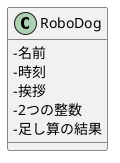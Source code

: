 @startuml .
skinparam classAttributeIconSize 0
class RoboDog {
 -名前
 -時刻
 -挨拶
 -2つの整数
 -足し算の結果
}

@enduml
